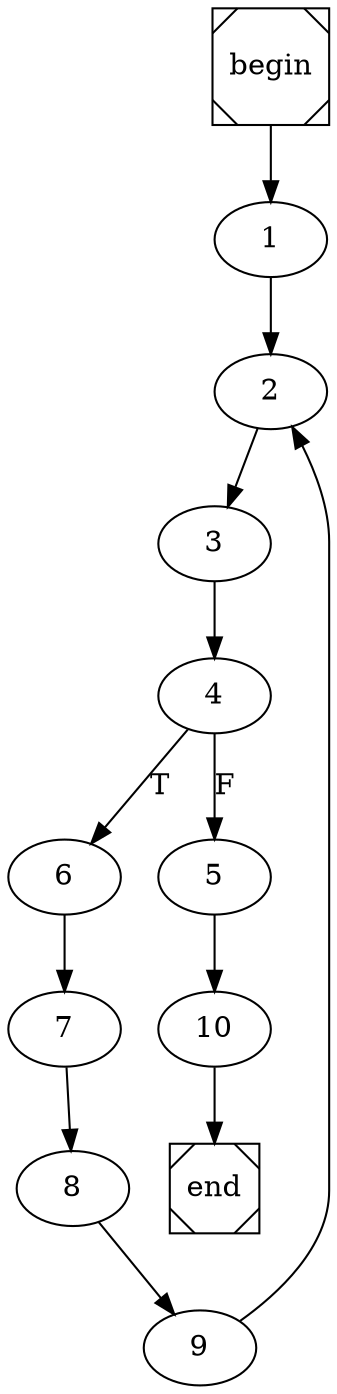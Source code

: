 digraph cfg {
	begin [shape=Msquare];
	end [shape=Msquare];
	begin -> 1;	1 -> 2;	2 -> 3;	3 -> 4;	4 -> 6[label=T];	4 -> 5[label=F];	5 -> 10;	6 -> 7;	7 -> 8;	8 -> 9;	9 -> 2;	10 -> end;}
